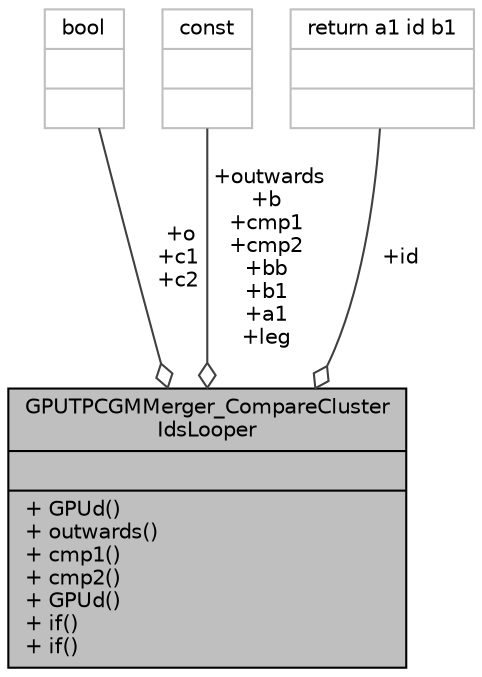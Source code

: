digraph "GPUTPCGMMerger_CompareClusterIdsLooper"
{
 // INTERACTIVE_SVG=YES
  bgcolor="transparent";
  edge [fontname="Helvetica",fontsize="10",labelfontname="Helvetica",labelfontsize="10"];
  node [fontname="Helvetica",fontsize="10",shape=record];
  Node1 [label="{GPUTPCGMMerger_CompareCluster\lIdsLooper\n||+ GPUd()\l+ outwards()\l+ cmp1()\l+ cmp2()\l+ GPUd()\l+ if()\l+ if()\l}",height=0.2,width=0.4,color="black", fillcolor="grey75", style="filled", fontcolor="black"];
  Node2 -> Node1 [color="grey25",fontsize="10",style="solid",label=" +o\n+c1\n+c2" ,arrowhead="odiamond",fontname="Helvetica"];
  Node2 [label="{bool\n||}",height=0.2,width=0.4,color="grey75"];
  Node3 -> Node1 [color="grey25",fontsize="10",style="solid",label=" +outwards\n+b\n+cmp1\n+cmp2\n+bb\n+b1\n+a1\n+leg" ,arrowhead="odiamond",fontname="Helvetica"];
  Node3 [label="{const\n||}",height=0.2,width=0.4,color="grey75"];
  Node4 -> Node1 [color="grey25",fontsize="10",style="solid",label=" +id" ,arrowhead="odiamond",fontname="Helvetica"];
  Node4 [label="{return a1 id b1\n||}",height=0.2,width=0.4,color="grey75"];
}
